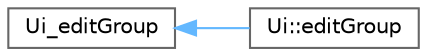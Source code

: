 digraph "Graphical Class Hierarchy"
{
 // LATEX_PDF_SIZE
  bgcolor="transparent";
  edge [fontname=Helvetica,fontsize=10,labelfontname=Helvetica,labelfontsize=10];
  node [fontname=Helvetica,fontsize=10,shape=box,height=0.2,width=0.4];
  rankdir="LR";
  Node0 [id="Node000000",label="Ui_editGroup",height=0.2,width=0.4,color="grey40", fillcolor="white", style="filled",URL="$classUi__editGroup.html",tooltip=" "];
  Node0 -> Node1 [id="edge16_Node000000_Node000001",dir="back",color="steelblue1",style="solid",tooltip=" "];
  Node1 [id="Node000001",label="Ui::editGroup",height=0.2,width=0.4,color="grey40", fillcolor="white", style="filled",URL="$classUi_1_1editGroup.html",tooltip=" "];
}
